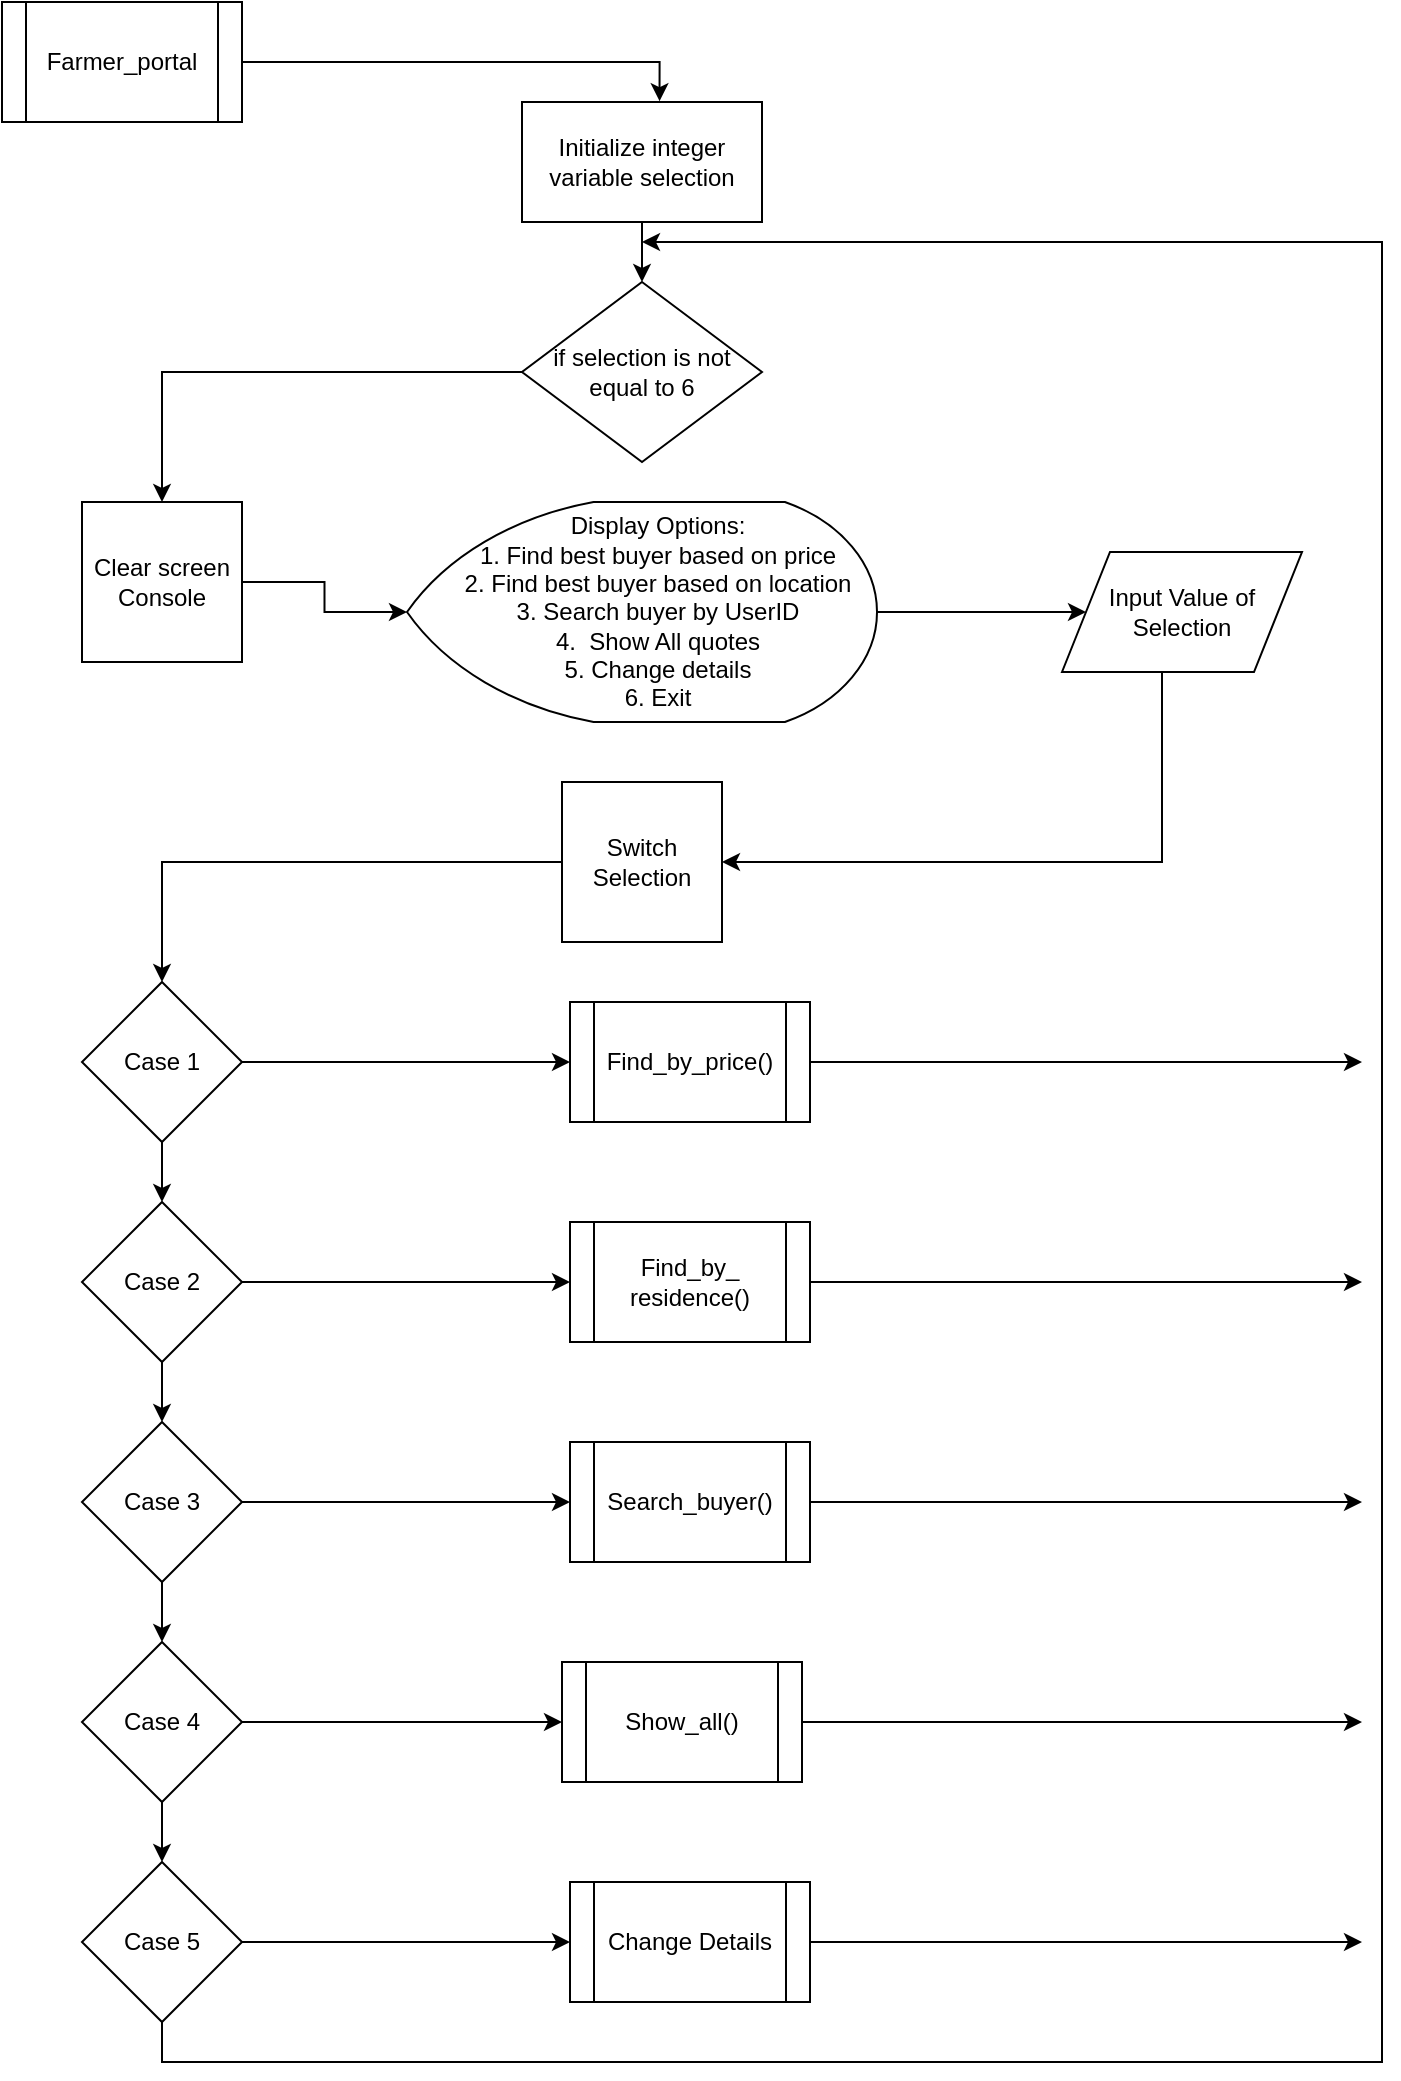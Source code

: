 <mxfile version="13.1.3" type="github"><diagram id="C5RBs43oDa-KdzZeNtuy" name="Page-1"><mxGraphModel dx="1730" dy="885" grid="1" gridSize="10" guides="1" tooltips="1" connect="1" arrows="1" fold="1" page="1" pageScale="1" pageWidth="827" pageHeight="1169" math="0" shadow="0"><root><mxCell id="WIyWlLk6GJQsqaUBKTNV-0"/><mxCell id="WIyWlLk6GJQsqaUBKTNV-1" parent="WIyWlLk6GJQsqaUBKTNV-0"/><mxCell id="3mEJW3-qxdzK6tjEe7zn-5" style="edgeStyle=orthogonalEdgeStyle;rounded=0;orthogonalLoop=1;jettySize=auto;html=1;entryX=0.573;entryY=-0.007;entryDx=0;entryDy=0;entryPerimeter=0;" edge="1" parent="WIyWlLk6GJQsqaUBKTNV-1" source="3mEJW3-qxdzK6tjEe7zn-0" target="3mEJW3-qxdzK6tjEe7zn-1"><mxGeometry relative="1" as="geometry"/></mxCell><mxCell id="3mEJW3-qxdzK6tjEe7zn-0" value="Farmer_portal" style="shape=process;whiteSpace=wrap;html=1;backgroundOutline=1;" vertex="1" parent="WIyWlLk6GJQsqaUBKTNV-1"><mxGeometry x="70" y="50" width="120" height="60" as="geometry"/></mxCell><mxCell id="3mEJW3-qxdzK6tjEe7zn-6" style="edgeStyle=orthogonalEdgeStyle;rounded=0;orthogonalLoop=1;jettySize=auto;html=1;entryX=0.5;entryY=0;entryDx=0;entryDy=0;" edge="1" parent="WIyWlLk6GJQsqaUBKTNV-1" source="3mEJW3-qxdzK6tjEe7zn-1" target="3mEJW3-qxdzK6tjEe7zn-2"><mxGeometry relative="1" as="geometry"/></mxCell><mxCell id="3mEJW3-qxdzK6tjEe7zn-1" value="Initialize integer variable selection" style="rounded=0;whiteSpace=wrap;html=1;" vertex="1" parent="WIyWlLk6GJQsqaUBKTNV-1"><mxGeometry x="330" y="100" width="120" height="60" as="geometry"/></mxCell><mxCell id="3mEJW3-qxdzK6tjEe7zn-7" style="edgeStyle=orthogonalEdgeStyle;rounded=0;orthogonalLoop=1;jettySize=auto;html=1;entryX=0.5;entryY=0;entryDx=0;entryDy=0;" edge="1" parent="WIyWlLk6GJQsqaUBKTNV-1" source="3mEJW3-qxdzK6tjEe7zn-2" target="3mEJW3-qxdzK6tjEe7zn-3"><mxGeometry relative="1" as="geometry"/></mxCell><mxCell id="3mEJW3-qxdzK6tjEe7zn-2" value="if selection is not equal to 6" style="rhombus;whiteSpace=wrap;html=1;" vertex="1" parent="WIyWlLk6GJQsqaUBKTNV-1"><mxGeometry x="330" y="190" width="120" height="90" as="geometry"/></mxCell><mxCell id="3mEJW3-qxdzK6tjEe7zn-8" style="edgeStyle=orthogonalEdgeStyle;rounded=0;orthogonalLoop=1;jettySize=auto;html=1;entryX=0;entryY=0.5;entryDx=0;entryDy=0;entryPerimeter=0;" edge="1" parent="WIyWlLk6GJQsqaUBKTNV-1" source="3mEJW3-qxdzK6tjEe7zn-3" target="3mEJW3-qxdzK6tjEe7zn-4"><mxGeometry relative="1" as="geometry"/></mxCell><mxCell id="3mEJW3-qxdzK6tjEe7zn-3" value="Clear screen Console" style="whiteSpace=wrap;html=1;aspect=fixed;" vertex="1" parent="WIyWlLk6GJQsqaUBKTNV-1"><mxGeometry x="110" y="300" width="80" height="80" as="geometry"/></mxCell><mxCell id="3mEJW3-qxdzK6tjEe7zn-10" style="edgeStyle=orthogonalEdgeStyle;rounded=0;orthogonalLoop=1;jettySize=auto;html=1;" edge="1" parent="WIyWlLk6GJQsqaUBKTNV-1" source="3mEJW3-qxdzK6tjEe7zn-4" target="3mEJW3-qxdzK6tjEe7zn-9"><mxGeometry relative="1" as="geometry"/></mxCell><mxCell id="3mEJW3-qxdzK6tjEe7zn-4" value="Display Options:&lt;br&gt;1. Find best buyer based on price&lt;br&gt;2. Find best buyer based on location&lt;br&gt;3. Search buyer by UserID&lt;br&gt;4.&amp;nbsp; Show All quotes&lt;br&gt;5. Change details&lt;br&gt;6. Exit" style="strokeWidth=1;html=1;shape=mxgraph.flowchart.display;whiteSpace=wrap;spacingLeft=15;" vertex="1" parent="WIyWlLk6GJQsqaUBKTNV-1"><mxGeometry x="272.5" y="300" width="235" height="110" as="geometry"/></mxCell><mxCell id="3mEJW3-qxdzK6tjEe7zn-12" style="edgeStyle=orthogonalEdgeStyle;rounded=0;orthogonalLoop=1;jettySize=auto;html=1;entryX=1;entryY=0.5;entryDx=0;entryDy=0;" edge="1" parent="WIyWlLk6GJQsqaUBKTNV-1" source="3mEJW3-qxdzK6tjEe7zn-9" target="3mEJW3-qxdzK6tjEe7zn-11"><mxGeometry relative="1" as="geometry"><Array as="points"><mxPoint x="650" y="480"/></Array></mxGeometry></mxCell><mxCell id="3mEJW3-qxdzK6tjEe7zn-9" value="Input Value of Selection" style="shape=parallelogram;perimeter=parallelogramPerimeter;whiteSpace=wrap;html=1;strokeWidth=1;" vertex="1" parent="WIyWlLk6GJQsqaUBKTNV-1"><mxGeometry x="600" y="325" width="120" height="60" as="geometry"/></mxCell><mxCell id="3mEJW3-qxdzK6tjEe7zn-15" style="edgeStyle=orthogonalEdgeStyle;rounded=0;orthogonalLoop=1;jettySize=auto;html=1;entryX=0.5;entryY=0;entryDx=0;entryDy=0;" edge="1" parent="WIyWlLk6GJQsqaUBKTNV-1" source="3mEJW3-qxdzK6tjEe7zn-11" target="3mEJW3-qxdzK6tjEe7zn-14"><mxGeometry relative="1" as="geometry"/></mxCell><mxCell id="3mEJW3-qxdzK6tjEe7zn-11" value="Switch Selection" style="whiteSpace=wrap;html=1;aspect=fixed;strokeWidth=1;" vertex="1" parent="WIyWlLk6GJQsqaUBKTNV-1"><mxGeometry x="350" y="440" width="80" height="80" as="geometry"/></mxCell><mxCell id="3mEJW3-qxdzK6tjEe7zn-18" style="edgeStyle=orthogonalEdgeStyle;rounded=0;orthogonalLoop=1;jettySize=auto;html=1;" edge="1" parent="WIyWlLk6GJQsqaUBKTNV-1" source="3mEJW3-qxdzK6tjEe7zn-14" target="3mEJW3-qxdzK6tjEe7zn-17"><mxGeometry relative="1" as="geometry"/></mxCell><mxCell id="3mEJW3-qxdzK6tjEe7zn-20" value="" style="edgeStyle=orthogonalEdgeStyle;rounded=0;orthogonalLoop=1;jettySize=auto;html=1;" edge="1" parent="WIyWlLk6GJQsqaUBKTNV-1" source="3mEJW3-qxdzK6tjEe7zn-14" target="3mEJW3-qxdzK6tjEe7zn-19"><mxGeometry relative="1" as="geometry"/></mxCell><mxCell id="3mEJW3-qxdzK6tjEe7zn-14" value="Case 1" style="rhombus;whiteSpace=wrap;html=1;strokeWidth=1;" vertex="1" parent="WIyWlLk6GJQsqaUBKTNV-1"><mxGeometry x="110" y="540" width="80" height="80" as="geometry"/></mxCell><mxCell id="3mEJW3-qxdzK6tjEe7zn-22" style="edgeStyle=orthogonalEdgeStyle;rounded=0;orthogonalLoop=1;jettySize=auto;html=1;entryX=0;entryY=0.5;entryDx=0;entryDy=0;" edge="1" parent="WIyWlLk6GJQsqaUBKTNV-1" source="3mEJW3-qxdzK6tjEe7zn-19" target="3mEJW3-qxdzK6tjEe7zn-21"><mxGeometry relative="1" as="geometry"/></mxCell><mxCell id="3mEJW3-qxdzK6tjEe7zn-26" value="" style="edgeStyle=orthogonalEdgeStyle;rounded=0;orthogonalLoop=1;jettySize=auto;html=1;" edge="1" parent="WIyWlLk6GJQsqaUBKTNV-1" source="3mEJW3-qxdzK6tjEe7zn-19" target="3mEJW3-qxdzK6tjEe7zn-25"><mxGeometry relative="1" as="geometry"/></mxCell><mxCell id="3mEJW3-qxdzK6tjEe7zn-19" value="Case 2" style="rhombus;whiteSpace=wrap;html=1;strokeWidth=1;" vertex="1" parent="WIyWlLk6GJQsqaUBKTNV-1"><mxGeometry x="110" y="650" width="80" height="80" as="geometry"/></mxCell><mxCell id="3mEJW3-qxdzK6tjEe7zn-28" style="edgeStyle=orthogonalEdgeStyle;rounded=0;orthogonalLoop=1;jettySize=auto;html=1;entryX=0;entryY=0.5;entryDx=0;entryDy=0;" edge="1" parent="WIyWlLk6GJQsqaUBKTNV-1" source="3mEJW3-qxdzK6tjEe7zn-25" target="3mEJW3-qxdzK6tjEe7zn-27"><mxGeometry relative="1" as="geometry"/></mxCell><mxCell id="3mEJW3-qxdzK6tjEe7zn-30" value="" style="edgeStyle=orthogonalEdgeStyle;rounded=0;orthogonalLoop=1;jettySize=auto;html=1;" edge="1" parent="WIyWlLk6GJQsqaUBKTNV-1" source="3mEJW3-qxdzK6tjEe7zn-25" target="3mEJW3-qxdzK6tjEe7zn-29"><mxGeometry relative="1" as="geometry"/></mxCell><mxCell id="3mEJW3-qxdzK6tjEe7zn-25" value="Case 3" style="rhombus;whiteSpace=wrap;html=1;strokeWidth=1;" vertex="1" parent="WIyWlLk6GJQsqaUBKTNV-1"><mxGeometry x="110" y="760" width="80" height="80" as="geometry"/></mxCell><mxCell id="3mEJW3-qxdzK6tjEe7zn-34" style="edgeStyle=orthogonalEdgeStyle;rounded=0;orthogonalLoop=1;jettySize=auto;html=1;entryX=0;entryY=0.5;entryDx=0;entryDy=0;" edge="1" parent="WIyWlLk6GJQsqaUBKTNV-1" source="3mEJW3-qxdzK6tjEe7zn-29" target="3mEJW3-qxdzK6tjEe7zn-31"><mxGeometry relative="1" as="geometry"/></mxCell><mxCell id="3mEJW3-qxdzK6tjEe7zn-36" value="" style="edgeStyle=orthogonalEdgeStyle;rounded=0;orthogonalLoop=1;jettySize=auto;html=1;" edge="1" parent="WIyWlLk6GJQsqaUBKTNV-1" source="3mEJW3-qxdzK6tjEe7zn-29" target="3mEJW3-qxdzK6tjEe7zn-35"><mxGeometry relative="1" as="geometry"/></mxCell><mxCell id="3mEJW3-qxdzK6tjEe7zn-29" value="Case 4" style="rhombus;whiteSpace=wrap;html=1;strokeWidth=1;" vertex="1" parent="WIyWlLk6GJQsqaUBKTNV-1"><mxGeometry x="110" y="870" width="80" height="80" as="geometry"/></mxCell><mxCell id="3mEJW3-qxdzK6tjEe7zn-38" style="edgeStyle=orthogonalEdgeStyle;rounded=0;orthogonalLoop=1;jettySize=auto;html=1;entryX=0;entryY=0.5;entryDx=0;entryDy=0;" edge="1" parent="WIyWlLk6GJQsqaUBKTNV-1" source="3mEJW3-qxdzK6tjEe7zn-35" target="3mEJW3-qxdzK6tjEe7zn-37"><mxGeometry relative="1" as="geometry"/></mxCell><mxCell id="3mEJW3-qxdzK6tjEe7zn-40" style="edgeStyle=orthogonalEdgeStyle;rounded=0;orthogonalLoop=1;jettySize=auto;html=1;exitX=0.5;exitY=1;exitDx=0;exitDy=0;" edge="1" parent="WIyWlLk6GJQsqaUBKTNV-1" source="3mEJW3-qxdzK6tjEe7zn-35"><mxGeometry relative="1" as="geometry"><mxPoint x="390" y="170" as="targetPoint"/><Array as="points"><mxPoint x="150" y="1080"/><mxPoint x="760" y="1080"/><mxPoint x="760" y="170"/></Array></mxGeometry></mxCell><mxCell id="3mEJW3-qxdzK6tjEe7zn-35" value="Case 5" style="rhombus;whiteSpace=wrap;html=1;strokeWidth=1;" vertex="1" parent="WIyWlLk6GJQsqaUBKTNV-1"><mxGeometry x="110" y="980" width="80" height="80" as="geometry"/></mxCell><mxCell id="3mEJW3-qxdzK6tjEe7zn-45" style="edgeStyle=orthogonalEdgeStyle;rounded=0;orthogonalLoop=1;jettySize=auto;html=1;" edge="1" parent="WIyWlLk6GJQsqaUBKTNV-1" source="3mEJW3-qxdzK6tjEe7zn-17"><mxGeometry relative="1" as="geometry"><mxPoint x="750" y="580" as="targetPoint"/></mxGeometry></mxCell><mxCell id="3mEJW3-qxdzK6tjEe7zn-17" value="Find_by_price()" style="shape=process;whiteSpace=wrap;html=1;backgroundOutline=1;strokeWidth=1;" vertex="1" parent="WIyWlLk6GJQsqaUBKTNV-1"><mxGeometry x="354" y="550" width="120" height="60" as="geometry"/></mxCell><mxCell id="3mEJW3-qxdzK6tjEe7zn-44" style="edgeStyle=orthogonalEdgeStyle;rounded=0;orthogonalLoop=1;jettySize=auto;html=1;" edge="1" parent="WIyWlLk6GJQsqaUBKTNV-1" source="3mEJW3-qxdzK6tjEe7zn-21"><mxGeometry relative="1" as="geometry"><mxPoint x="750" y="690" as="targetPoint"/></mxGeometry></mxCell><mxCell id="3mEJW3-qxdzK6tjEe7zn-21" value="Find_by_&lt;br&gt;residence()" style="shape=process;whiteSpace=wrap;html=1;backgroundOutline=1;strokeWidth=1;" vertex="1" parent="WIyWlLk6GJQsqaUBKTNV-1"><mxGeometry x="354" y="660" width="120" height="60" as="geometry"/></mxCell><mxCell id="3mEJW3-qxdzK6tjEe7zn-43" style="edgeStyle=orthogonalEdgeStyle;rounded=0;orthogonalLoop=1;jettySize=auto;html=1;" edge="1" parent="WIyWlLk6GJQsqaUBKTNV-1" source="3mEJW3-qxdzK6tjEe7zn-27"><mxGeometry relative="1" as="geometry"><mxPoint x="750" y="800" as="targetPoint"/></mxGeometry></mxCell><mxCell id="3mEJW3-qxdzK6tjEe7zn-27" value="Search_buyer()" style="shape=process;whiteSpace=wrap;html=1;backgroundOutline=1;strokeWidth=1;" vertex="1" parent="WIyWlLk6GJQsqaUBKTNV-1"><mxGeometry x="354" y="770" width="120" height="60" as="geometry"/></mxCell><mxCell id="3mEJW3-qxdzK6tjEe7zn-42" style="edgeStyle=orthogonalEdgeStyle;rounded=0;orthogonalLoop=1;jettySize=auto;html=1;" edge="1" parent="WIyWlLk6GJQsqaUBKTNV-1" source="3mEJW3-qxdzK6tjEe7zn-31"><mxGeometry relative="1" as="geometry"><mxPoint x="750" y="910" as="targetPoint"/></mxGeometry></mxCell><mxCell id="3mEJW3-qxdzK6tjEe7zn-31" value="Show_all()" style="shape=process;whiteSpace=wrap;html=1;backgroundOutline=1;strokeWidth=1;" vertex="1" parent="WIyWlLk6GJQsqaUBKTNV-1"><mxGeometry x="350" y="880" width="120" height="60" as="geometry"/></mxCell><mxCell id="3mEJW3-qxdzK6tjEe7zn-41" style="edgeStyle=orthogonalEdgeStyle;rounded=0;orthogonalLoop=1;jettySize=auto;html=1;" edge="1" parent="WIyWlLk6GJQsqaUBKTNV-1" source="3mEJW3-qxdzK6tjEe7zn-37"><mxGeometry relative="1" as="geometry"><mxPoint x="750" y="1020" as="targetPoint"/></mxGeometry></mxCell><mxCell id="3mEJW3-qxdzK6tjEe7zn-37" value="Change Details" style="shape=process;whiteSpace=wrap;html=1;backgroundOutline=1;strokeWidth=1;" vertex="1" parent="WIyWlLk6GJQsqaUBKTNV-1"><mxGeometry x="354" y="990" width="120" height="60" as="geometry"/></mxCell></root></mxGraphModel></diagram></mxfile>